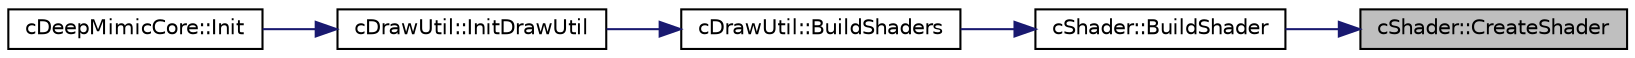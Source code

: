 digraph "cShader::CreateShader"
{
 // LATEX_PDF_SIZE
  edge [fontname="Helvetica",fontsize="10",labelfontname="Helvetica",labelfontsize="10"];
  node [fontname="Helvetica",fontsize="10",shape=record];
  rankdir="RL";
  Node1 [label="cShader::CreateShader",height=0.2,width=0.4,color="black", fillcolor="grey75", style="filled", fontcolor="black",tooltip=" "];
  Node1 -> Node2 [dir="back",color="midnightblue",fontsize="10",style="solid",fontname="Helvetica"];
  Node2 [label="cShader::BuildShader",height=0.2,width=0.4,color="black", fillcolor="white", style="filled",URL="$classc_shader.html#af73ee0e7e8277abd45f5e3646b0c21c1",tooltip=" "];
  Node2 -> Node3 [dir="back",color="midnightblue",fontsize="10",style="solid",fontname="Helvetica"];
  Node3 [label="cDrawUtil::BuildShaders",height=0.2,width=0.4,color="black", fillcolor="white", style="filled",URL="$classc_draw_util.html#a68bba6011af5c49a0c63666b09e55b14",tooltip=" "];
  Node3 -> Node4 [dir="back",color="midnightblue",fontsize="10",style="solid",fontname="Helvetica"];
  Node4 [label="cDrawUtil::InitDrawUtil",height=0.2,width=0.4,color="black", fillcolor="white", style="filled",URL="$classc_draw_util.html#af58e0dcfcabffa2f8f7e2cea73fb2a8b",tooltip=" "];
  Node4 -> Node5 [dir="back",color="midnightblue",fontsize="10",style="solid",fontname="Helvetica"];
  Node5 [label="cDeepMimicCore::Init",height=0.2,width=0.4,color="black", fillcolor="white", style="filled",URL="$classc_deep_mimic_core.html#ad02461ed379d0616f68e59334bacc797",tooltip=" "];
}
